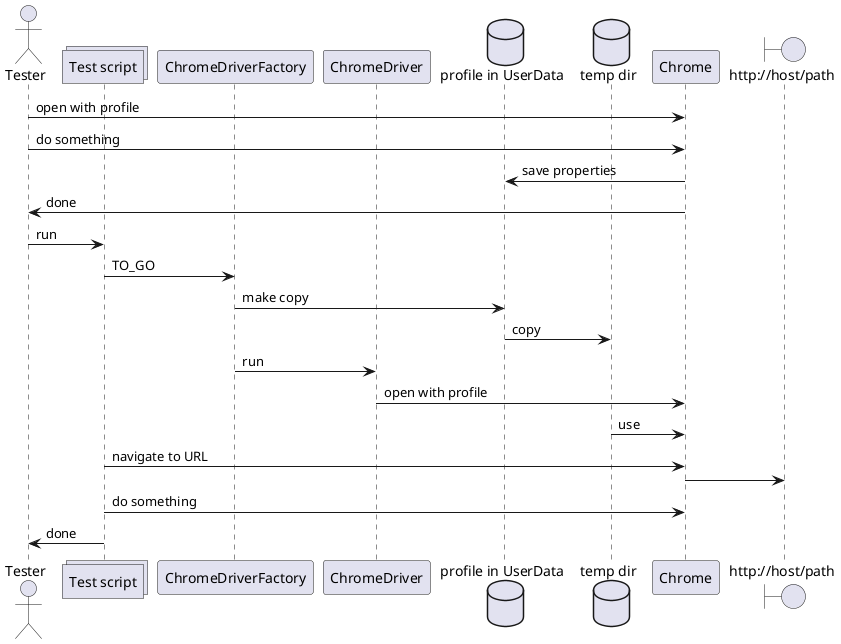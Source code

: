 @startuml sequence
actor       "Tester"              as tester
collections "Test script"         as script
participant "ChromeDriverFactory" as cdf
participant ChromeDriver          as driver
database    "profile in UserData" as userdata
database    "temp dir"            as tempdir
participant Chrome                as chrome
boundary "http://host/path" as site
tester   -> chrome     : open with profile
tester   -> chrome     : do something
chrome   -> userdata   : save properties
chrome   -> tester     : done
/'
tester   -> script     : run
script   -> cdf        : FOR_HERE
cdf      -> driver     : run
driver   -> chrome     : open with profile
userdata -> chrome     : use
script   -> chrome     : navigate to URL
chrome   -> site
script   -> chrome     : do something
script   -> tester     : done
 '/
tester   -> script     : run
script   -> cdf        : TO_GO
cdf      -> userdata   : make copy
userdata -> tempdir    : copy
cdf      -> driver     : run
driver   -> chrome     : open with profile
tempdir  -> chrome     : use
script   -> chrome     : navigate to URL
chrome   -> site
script   -> chrome     : do something
script   -> tester     : done

@enduml
